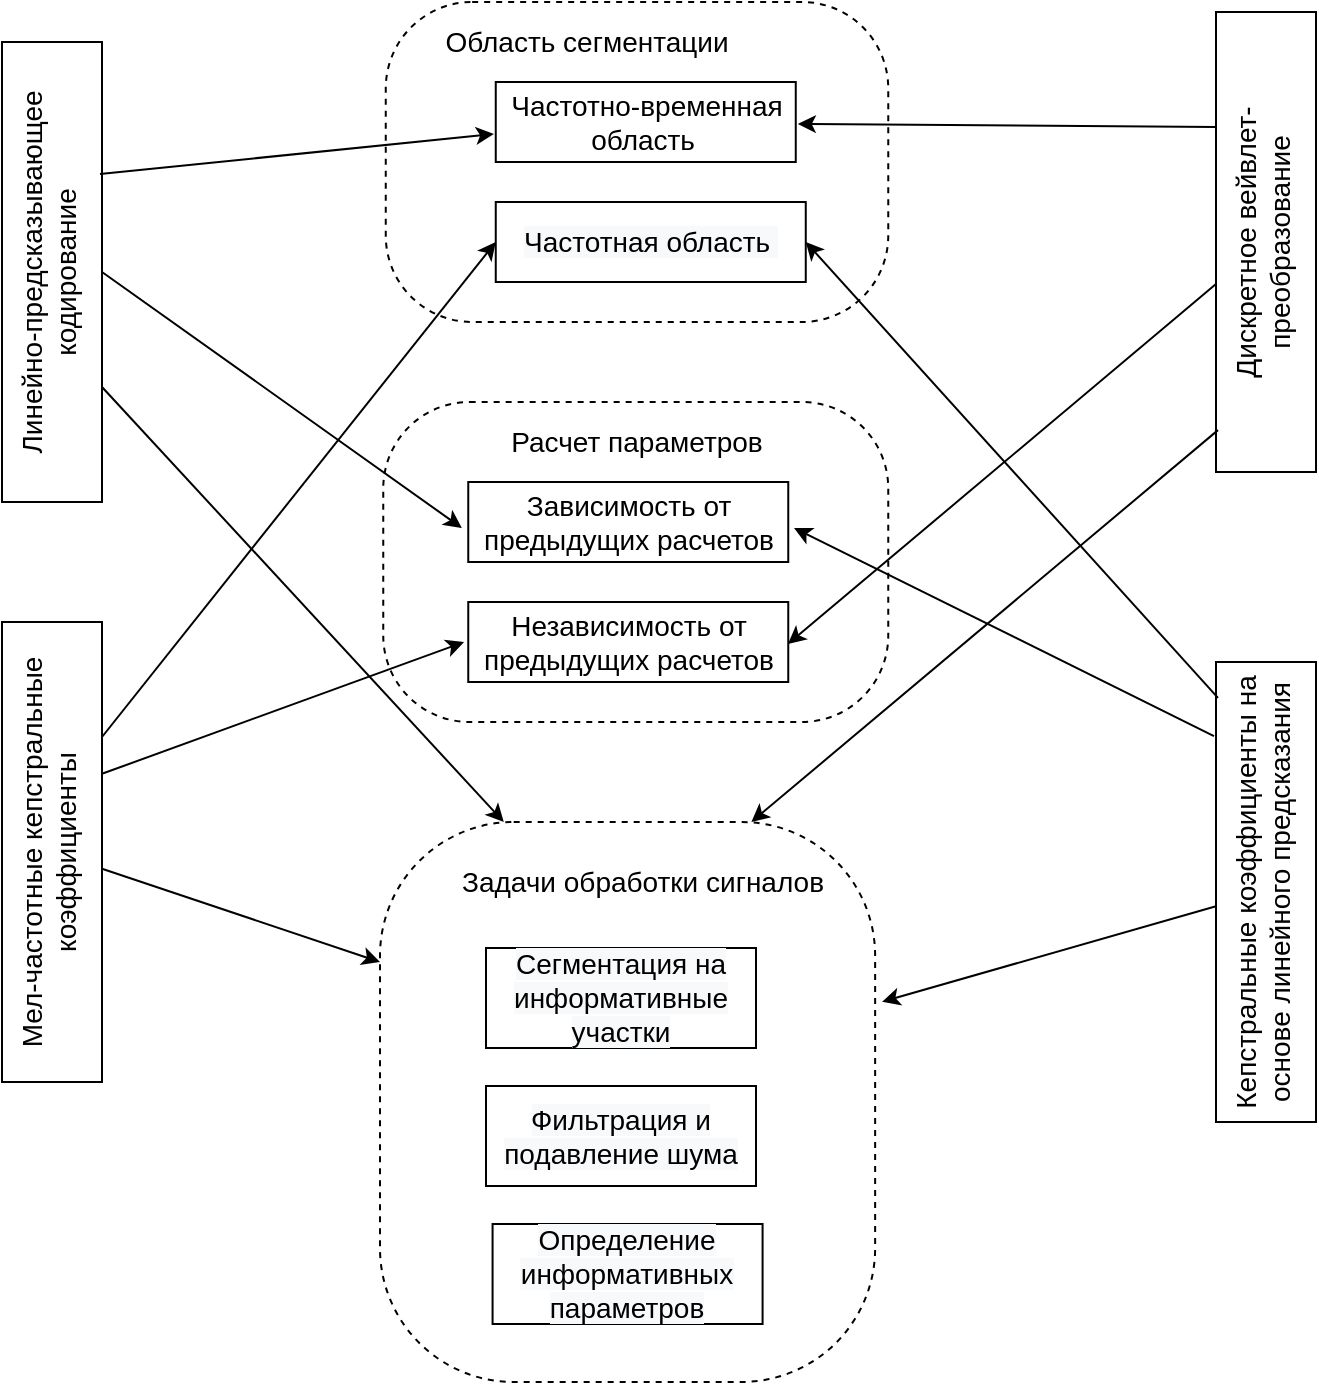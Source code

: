 <mxfile version="13.9.9" type="device"><diagram id="1dV999Yn_KxCgg2CCP3i" name="Страница 1"><mxGraphModel dx="1403" dy="862" grid="0" gridSize="10" guides="1" tooltips="1" connect="1" arrows="1" fold="1" page="1" pageScale="1" pageWidth="827" pageHeight="1169" math="0" shadow="0"><root><mxCell id="0"/><mxCell id="1" parent="0"/><mxCell id="AW0aiWYvOdz23QjBnpog-20" value="" style="rounded=1;whiteSpace=wrap;html=1;strokeColor=#000000;fontSize=14;align=center;arcSize=27;dashed=1;" vertex="1" parent="1"><mxGeometry x="271.88" y="80" width="251.25" height="160" as="geometry"/></mxCell><mxCell id="AW0aiWYvOdz23QjBnpog-17" value="" style="rounded=1;whiteSpace=wrap;html=1;strokeColor=#000000;fontSize=14;align=center;arcSize=27;dashed=1;" vertex="1" parent="1"><mxGeometry x="270.63" y="280" width="252.5" height="160" as="geometry"/></mxCell><mxCell id="AW0aiWYvOdz23QjBnpog-12" value="" style="rounded=1;whiteSpace=wrap;html=1;strokeColor=#000000;fontSize=14;align=center;arcSize=27;dashed=1;" vertex="1" parent="1"><mxGeometry x="269" y="490" width="247.57" height="280" as="geometry"/></mxCell><mxCell id="AW0aiWYvOdz23QjBnpog-1" value="Линейно-предсказывающее кодирование" style="text;whiteSpace=wrap;html=1;fontSize=14;strokeColor=#000000;align=center;rotation=-90;" vertex="1" parent="1"><mxGeometry x="-10" y="190" width="230" height="50" as="geometry"/></mxCell><mxCell id="AW0aiWYvOdz23QjBnpog-2" value="Мел-частотные кепстральные коэффициенты" style="text;whiteSpace=wrap;html=1;fontSize=14;strokeColor=#000000;align=center;rotation=-90;" vertex="1" parent="1"><mxGeometry x="-10" y="480" width="230" height="50" as="geometry"/></mxCell><mxCell id="AW0aiWYvOdz23QjBnpog-3" value="Кепстральные коэффициенты на основе линейного предсказания" style="text;whiteSpace=wrap;html=1;fontSize=14;align=center;strokeColor=#000000;rotation=-90;" vertex="1" parent="1"><mxGeometry x="597" y="500" width="230" height="50" as="geometry"/></mxCell><mxCell id="AW0aiWYvOdz23QjBnpog-4" value="Дискретное вейвлет-преобразование" style="text;whiteSpace=wrap;html=1;fontSize=14;align=center;strokeColor=#000000;rotation=-90;" vertex="1" parent="1"><mxGeometry x="597" y="175" width="230" height="50" as="geometry"/></mxCell><mxCell id="AW0aiWYvOdz23QjBnpog-5" value="Зависимость от &lt;br&gt;предыдущих расчетов" style="text;html=1;align=center;verticalAlign=middle;resizable=0;points=[];autosize=1;fontSize=14;strokeColor=#000000;" vertex="1" parent="1"><mxGeometry x="313.13" y="320" width="160" height="40" as="geometry"/></mxCell><mxCell id="AW0aiWYvOdz23QjBnpog-6" value="Независимость от &lt;br&gt;предыдущих расчетов" style="text;html=1;align=center;verticalAlign=middle;resizable=0;points=[];autosize=1;fontSize=14;strokeColor=#000000;" vertex="1" parent="1"><mxGeometry x="313.13" y="380" width="160" height="40" as="geometry"/></mxCell><mxCell id="AW0aiWYvOdz23QjBnpog-7" value="Частотно-временная &lt;br&gt;область&amp;nbsp;" style="text;html=1;align=center;verticalAlign=middle;resizable=0;points=[];autosize=1;fontSize=14;strokeColor=#000000;" vertex="1" parent="1"><mxGeometry x="326.88" y="120" width="150" height="40" as="geometry"/></mxCell><mxCell id="AW0aiWYvOdz23QjBnpog-11" value="&lt;span style=&quot;color: rgb(0 , 0 , 0) ; font-family: &amp;#34;helvetica&amp;#34; ; font-size: 14px ; font-style: normal ; font-weight: 400 ; letter-spacing: normal ; text-align: center ; text-indent: 0px ; text-transform: none ; word-spacing: 0px ; background-color: rgb(248 , 249 , 250) ; display: inline ; float: none&quot;&gt;Фильтрация и подавление шума&lt;/span&gt;" style="rounded=0;whiteSpace=wrap;html=1;strokeColor=#000000;fontSize=14;align=center;" vertex="1" parent="1"><mxGeometry x="322" y="622" width="135" height="50" as="geometry"/></mxCell><mxCell id="AW0aiWYvOdz23QjBnpog-13" value="&lt;span style=&quot;color: rgb(0 , 0 , 0) ; font-family: &amp;#34;helvetica&amp;#34; ; font-size: 14px ; font-style: normal ; font-weight: 400 ; letter-spacing: normal ; text-align: center ; text-indent: 0px ; text-transform: none ; word-spacing: 0px ; background-color: rgb(248 , 249 , 250) ; display: inline ; float: none&quot;&gt;Сегментация на информативные участки&lt;/span&gt;" style="rounded=0;whiteSpace=wrap;html=1;strokeColor=#000000;fontSize=14;align=center;" vertex="1" parent="1"><mxGeometry x="322" y="553" width="135" height="50" as="geometry"/></mxCell><mxCell id="AW0aiWYvOdz23QjBnpog-14" value="&lt;span style=&quot;color: rgb(0 , 0 , 0) ; font-family: &amp;#34;helvetica&amp;#34; ; font-size: 14px ; font-style: normal ; font-weight: 400 ; letter-spacing: normal ; text-align: center ; text-indent: 0px ; text-transform: none ; word-spacing: 0px ; background-color: rgb(248 , 249 , 250) ; display: inline ; float: none&quot;&gt;Определение информативных параметров&lt;/span&gt;" style="rounded=0;whiteSpace=wrap;html=1;strokeColor=#000000;fontSize=14;align=center;" vertex="1" parent="1"><mxGeometry x="325.29" y="691" width="135" height="50" as="geometry"/></mxCell><mxCell id="AW0aiWYvOdz23QjBnpog-15" value="Задачи обработки сигналов" style="text;html=1;align=center;verticalAlign=middle;resizable=0;points=[];autosize=1;fontSize=14;" vertex="1" parent="1"><mxGeometry x="299.7" y="510" width="200" height="20" as="geometry"/></mxCell><mxCell id="AW0aiWYvOdz23QjBnpog-21" value="Область сегментации" style="text;html=1;align=center;verticalAlign=middle;resizable=0;points=[];autosize=1;fontSize=14;" vertex="1" parent="1"><mxGeometry x="291.88" y="90" width="160" height="20" as="geometry"/></mxCell><mxCell id="AW0aiWYvOdz23QjBnpog-22" value="&#10;&#10;&lt;span style=&quot;color: rgb(0, 0, 0); font-family: helvetica; font-size: 14px; font-style: normal; font-weight: 400; letter-spacing: normal; text-align: center; text-indent: 0px; text-transform: none; word-spacing: 0px; background-color: rgb(248, 249, 250); display: inline; float: none;&quot;&gt;Частотная область&lt;span&gt;&amp;nbsp;&lt;/span&gt;&lt;/span&gt;&#10;&#10;" style="rounded=0;whiteSpace=wrap;html=1;strokeColor=#000000;fontSize=14;align=center;" vertex="1" parent="1"><mxGeometry x="326.88" y="180" width="155" height="40" as="geometry"/></mxCell><mxCell id="AW0aiWYvOdz23QjBnpog-23" value="Расчет параметров" style="text;html=1;align=center;verticalAlign=middle;resizable=0;points=[];autosize=1;fontSize=14;" vertex="1" parent="1"><mxGeometry x="326.88" y="290" width="140" height="20" as="geometry"/></mxCell><mxCell id="AW0aiWYvOdz23QjBnpog-30" value="" style="endArrow=classic;html=1;fontSize=14;entryX=0.999;entryY=0.525;entryDx=0;entryDy=0;entryPerimeter=0;" edge="1" parent="1" source="AW0aiWYvOdz23QjBnpog-4" target="AW0aiWYvOdz23QjBnpog-6"><mxGeometry width="50" height="50" relative="1" as="geometry"><mxPoint x="690" y="260" as="sourcePoint"/><mxPoint x="510" y="400" as="targetPoint"/></mxGeometry></mxCell><mxCell id="AW0aiWYvOdz23QjBnpog-31" value="" style="endArrow=classic;html=1;fontSize=14;entryX=1.007;entryY=0.525;entryDx=0;entryDy=0;entryPerimeter=0;exitX=0.75;exitY=0;exitDx=0;exitDy=0;" edge="1" parent="1" source="AW0aiWYvOdz23QjBnpog-4" target="AW0aiWYvOdz23QjBnpog-7"><mxGeometry width="50" height="50" relative="1" as="geometry"><mxPoint x="460" y="450" as="sourcePoint"/><mxPoint x="510" y="400" as="targetPoint"/></mxGeometry></mxCell><mxCell id="AW0aiWYvOdz23QjBnpog-32" value="" style="endArrow=classic;html=1;fontSize=14;entryX=0;entryY=0.5;entryDx=0;entryDy=0;exitX=0.75;exitY=1;exitDx=0;exitDy=0;" edge="1" parent="1" source="AW0aiWYvOdz23QjBnpog-2" target="AW0aiWYvOdz23QjBnpog-22"><mxGeometry width="50" height="50" relative="1" as="geometry"><mxPoint x="460" y="450" as="sourcePoint"/><mxPoint x="510" y="400" as="targetPoint"/></mxGeometry></mxCell><mxCell id="AW0aiWYvOdz23QjBnpog-33" value="" style="endArrow=classic;html=1;fontSize=14;entryX=-0.013;entryY=0.5;entryDx=0;entryDy=0;entryPerimeter=0;exitX=0.67;exitY=1;exitDx=0;exitDy=0;exitPerimeter=0;" edge="1" parent="1" source="AW0aiWYvOdz23QjBnpog-2" target="AW0aiWYvOdz23QjBnpog-6"><mxGeometry width="50" height="50" relative="1" as="geometry"><mxPoint x="460" y="450" as="sourcePoint"/><mxPoint x="510" y="400" as="targetPoint"/></mxGeometry></mxCell><mxCell id="AW0aiWYvOdz23QjBnpog-34" value="" style="endArrow=classic;html=1;fontSize=14;entryX=-0.006;entryY=0.65;entryDx=0;entryDy=0;entryPerimeter=0;exitX=0.713;exitY=0.98;exitDx=0;exitDy=0;exitPerimeter=0;" edge="1" parent="1" source="AW0aiWYvOdz23QjBnpog-1" target="AW0aiWYvOdz23QjBnpog-7"><mxGeometry width="50" height="50" relative="1" as="geometry"><mxPoint x="460" y="450" as="sourcePoint"/><mxPoint x="510" y="400" as="targetPoint"/></mxGeometry></mxCell><mxCell id="AW0aiWYvOdz23QjBnpog-35" value="" style="endArrow=classic;html=1;fontSize=14;exitX=0.5;exitY=1;exitDx=0;exitDy=0;entryX=-0.02;entryY=0.575;entryDx=0;entryDy=0;entryPerimeter=0;" edge="1" parent="1" source="AW0aiWYvOdz23QjBnpog-1" target="AW0aiWYvOdz23QjBnpog-5"><mxGeometry width="50" height="50" relative="1" as="geometry"><mxPoint x="460" y="450" as="sourcePoint"/><mxPoint x="320" y="341" as="targetPoint"/></mxGeometry></mxCell><mxCell id="AW0aiWYvOdz23QjBnpog-36" value="" style="endArrow=classic;html=1;fontSize=14;entryX=1.018;entryY=0.575;entryDx=0;entryDy=0;entryPerimeter=0;exitX=0.839;exitY=-0.02;exitDx=0;exitDy=0;exitPerimeter=0;" edge="1" parent="1" source="AW0aiWYvOdz23QjBnpog-3" target="AW0aiWYvOdz23QjBnpog-5"><mxGeometry width="50" height="50" relative="1" as="geometry"><mxPoint x="460" y="450" as="sourcePoint"/><mxPoint x="510" y="400" as="targetPoint"/></mxGeometry></mxCell><mxCell id="AW0aiWYvOdz23QjBnpog-37" value="" style="endArrow=classic;html=1;fontSize=14;entryX=1;entryY=0.5;entryDx=0;entryDy=0;exitX=0.922;exitY=0.02;exitDx=0;exitDy=0;exitPerimeter=0;" edge="1" parent="1" source="AW0aiWYvOdz23QjBnpog-3" target="AW0aiWYvOdz23QjBnpog-22"><mxGeometry width="50" height="50" relative="1" as="geometry"><mxPoint x="680" y="430" as="sourcePoint"/><mxPoint x="510" y="400" as="targetPoint"/></mxGeometry></mxCell><mxCell id="AW0aiWYvOdz23QjBnpog-40" value="" style="endArrow=classic;html=1;fontSize=14;entryX=0.75;entryY=0;entryDx=0;entryDy=0;exitX=0.091;exitY=0.02;exitDx=0;exitDy=0;exitPerimeter=0;" edge="1" parent="1" source="AW0aiWYvOdz23QjBnpog-4" target="AW0aiWYvOdz23QjBnpog-12"><mxGeometry width="50" height="50" relative="1" as="geometry"><mxPoint x="460" y="450" as="sourcePoint"/><mxPoint x="510" y="400" as="targetPoint"/></mxGeometry></mxCell><mxCell id="AW0aiWYvOdz23QjBnpog-41" value="" style="endArrow=classic;html=1;fontSize=14;entryX=0.25;entryY=0;entryDx=0;entryDy=0;exitX=0.25;exitY=1;exitDx=0;exitDy=0;" edge="1" parent="1" source="AW0aiWYvOdz23QjBnpog-1" target="AW0aiWYvOdz23QjBnpog-12"><mxGeometry width="50" height="50" relative="1" as="geometry"><mxPoint x="460" y="450" as="sourcePoint"/><mxPoint x="510" y="400" as="targetPoint"/></mxGeometry></mxCell><mxCell id="AW0aiWYvOdz23QjBnpog-42" value="" style="endArrow=classic;html=1;fontSize=14;entryX=1.014;entryY=0.321;entryDx=0;entryDy=0;entryPerimeter=0;" edge="1" parent="1" source="AW0aiWYvOdz23QjBnpog-3" target="AW0aiWYvOdz23QjBnpog-12"><mxGeometry width="50" height="50" relative="1" as="geometry"><mxPoint x="460" y="450" as="sourcePoint"/><mxPoint x="510" y="400" as="targetPoint"/></mxGeometry></mxCell><mxCell id="AW0aiWYvOdz23QjBnpog-43" value="" style="endArrow=classic;html=1;fontSize=14;entryX=0;entryY=0.25;entryDx=0;entryDy=0;" edge="1" parent="1" source="AW0aiWYvOdz23QjBnpog-2" target="AW0aiWYvOdz23QjBnpog-12"><mxGeometry width="50" height="50" relative="1" as="geometry"><mxPoint x="460" y="450" as="sourcePoint"/><mxPoint x="510" y="400" as="targetPoint"/></mxGeometry></mxCell></root></mxGraphModel></diagram></mxfile>